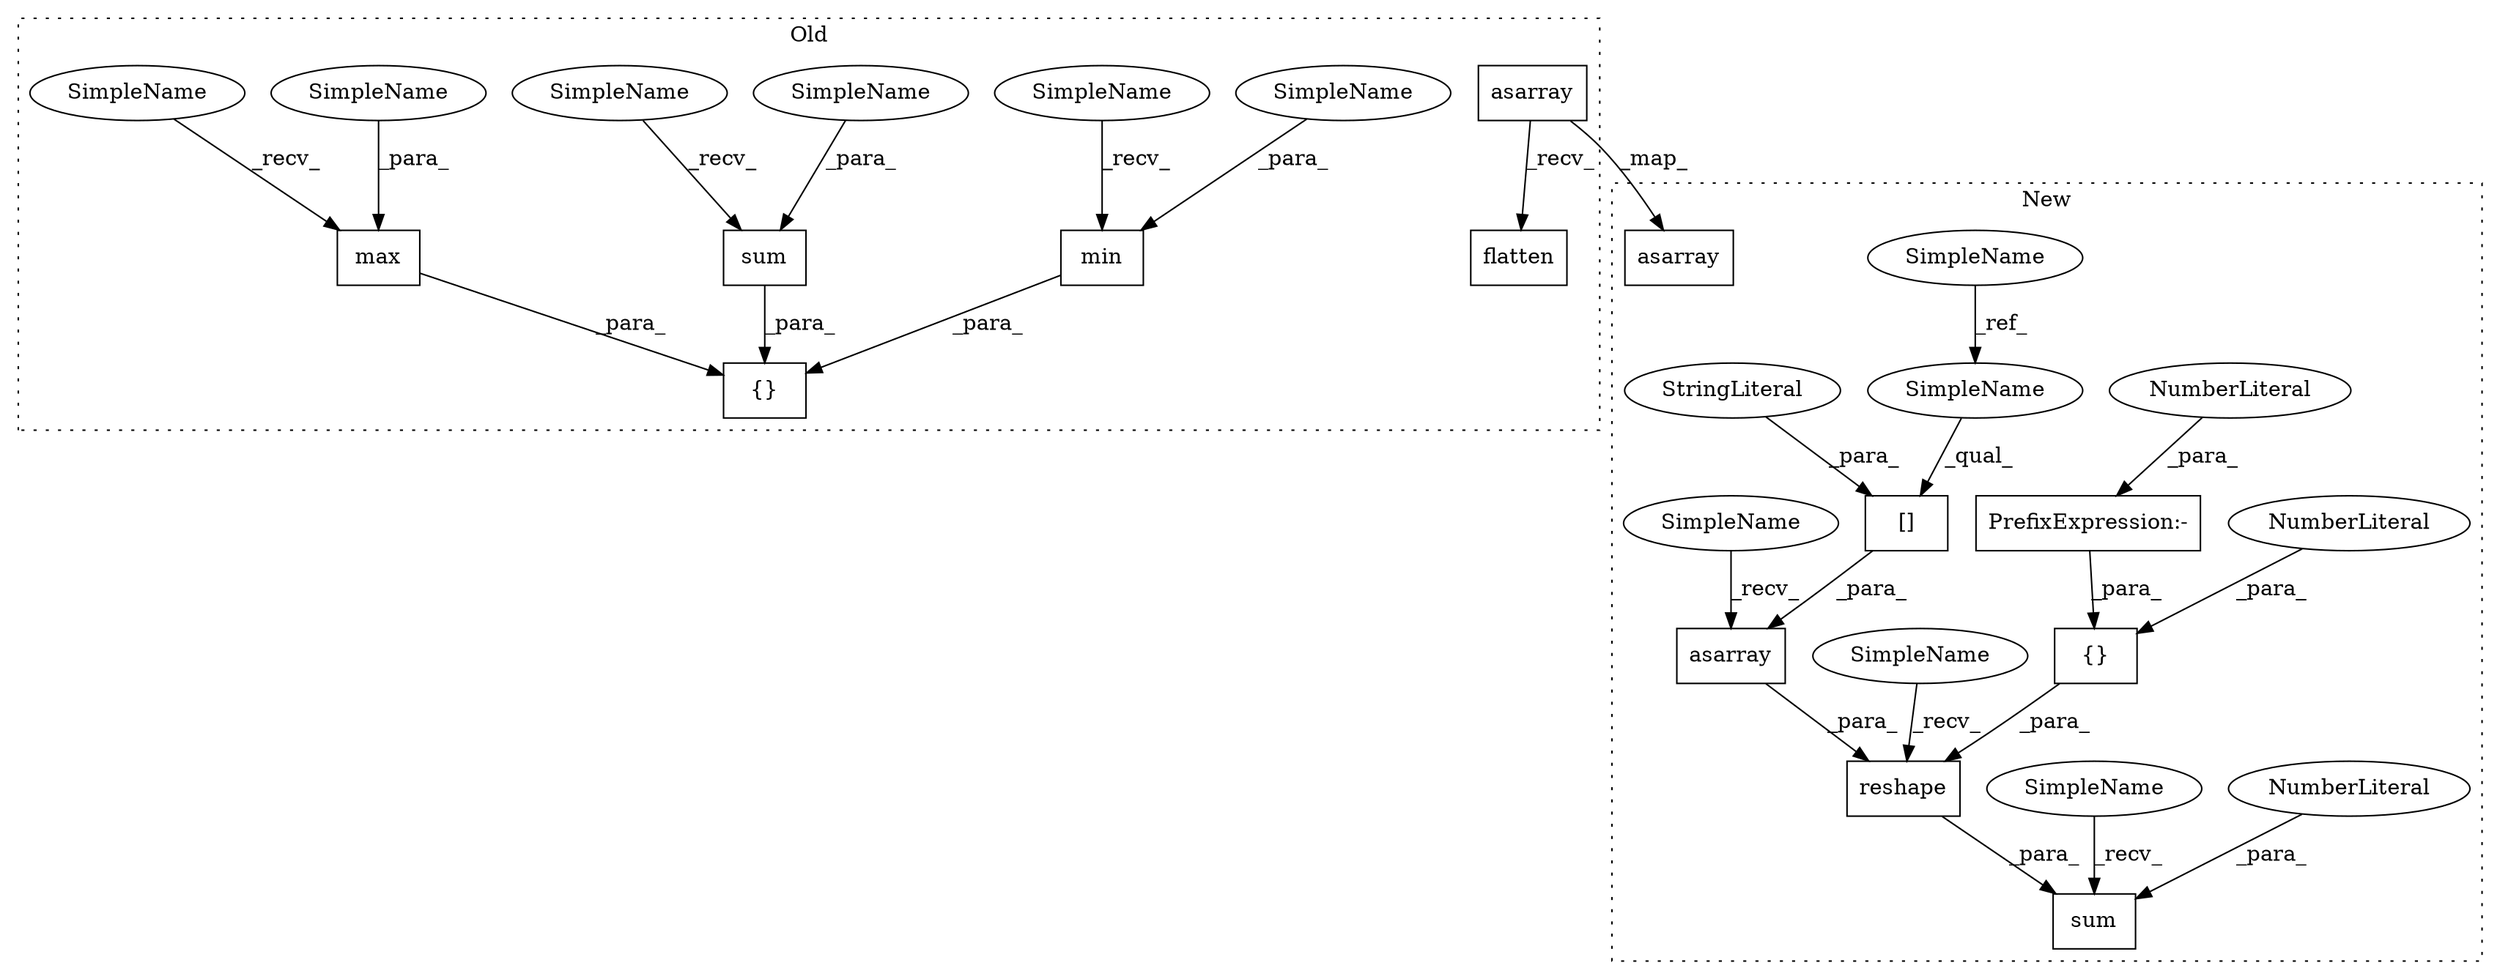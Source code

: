digraph G {
subgraph cluster0 {
1 [label="sum" a="32" s="9020,9027" l="4,1" shape="box"];
4 [label="{}" a="4" s="8983,9028" l="1,1" shape="box"];
7 [label="min" a="32" s="8990,8997" l="4,1" shape="box"];
8 [label="max" a="32" s="9005,9012" l="4,1" shape="box"];
14 [label="asarray" a="32" s="8922,8942" l="8,1" shape="box"];
16 [label="flatten" a="32" s="8944" l="9" shape="box"];
19 [label="SimpleName" a="42" s="9014" l="5" shape="ellipse"];
20 [label="SimpleName" a="42" s="8984" l="5" shape="ellipse"];
21 [label="SimpleName" a="42" s="8999" l="5" shape="ellipse"];
26 [label="SimpleName" a="42" s="8994" l="3" shape="ellipse"];
27 [label="SimpleName" a="42" s="9009" l="3" shape="ellipse"];
28 [label="SimpleName" a="42" s="9024" l="3" shape="ellipse"];
label = "Old";
style="dotted";
}
subgraph cluster1 {
2 [label="{}" a="4" s="9056,9062" l="1,1" shape="box"];
3 [label="NumberLiteral" a="34" s="9057" l="2" shape="ellipse"];
5 [label="PrefixExpression:-" a="38" s="9060" l="1" shape="box"];
6 [label="NumberLiteral" a="34" s="9061" l="1" shape="ellipse"];
9 [label="sum" a="32" s="9001,9066" l="4,1" shape="box"];
10 [label="asarray" a="32" s="9025,9045" l="8,1" shape="box"];
11 [label="[]" a="2" s="9033,9044" l="4,1" shape="box"];
12 [label="NumberLiteral" a="34" s="9065" l="1" shape="ellipse"];
13 [label="SimpleName" a="42" s="8860" l="3" shape="ellipse"];
15 [label="asarray" a="32" s="8938,8958" l="8,1" shape="box"];
17 [label="reshape" a="32" s="9011,9063" l="8,1" shape="box"];
18 [label="StringLiteral" a="45" s="9037" l="7" shape="ellipse"];
22 [label="SimpleName" a="42" s="9005" l="5" shape="ellipse"];
23 [label="SimpleName" a="42" s="8995" l="5" shape="ellipse"];
24 [label="SimpleName" a="42" s="9019" l="5" shape="ellipse"];
25 [label="SimpleName" a="42" s="9033" l="3" shape="ellipse"];
label = "New";
style="dotted";
}
1 -> 4 [label="_para_"];
2 -> 17 [label="_para_"];
3 -> 2 [label="_para_"];
5 -> 2 [label="_para_"];
6 -> 5 [label="_para_"];
7 -> 4 [label="_para_"];
8 -> 4 [label="_para_"];
10 -> 17 [label="_para_"];
11 -> 10 [label="_para_"];
12 -> 9 [label="_para_"];
13 -> 25 [label="_ref_"];
14 -> 16 [label="_recv_"];
14 -> 15 [label="_map_"];
17 -> 9 [label="_para_"];
18 -> 11 [label="_para_"];
19 -> 1 [label="_recv_"];
20 -> 7 [label="_recv_"];
21 -> 8 [label="_recv_"];
22 -> 17 [label="_recv_"];
23 -> 9 [label="_recv_"];
24 -> 10 [label="_recv_"];
25 -> 11 [label="_qual_"];
26 -> 7 [label="_para_"];
27 -> 8 [label="_para_"];
28 -> 1 [label="_para_"];
}